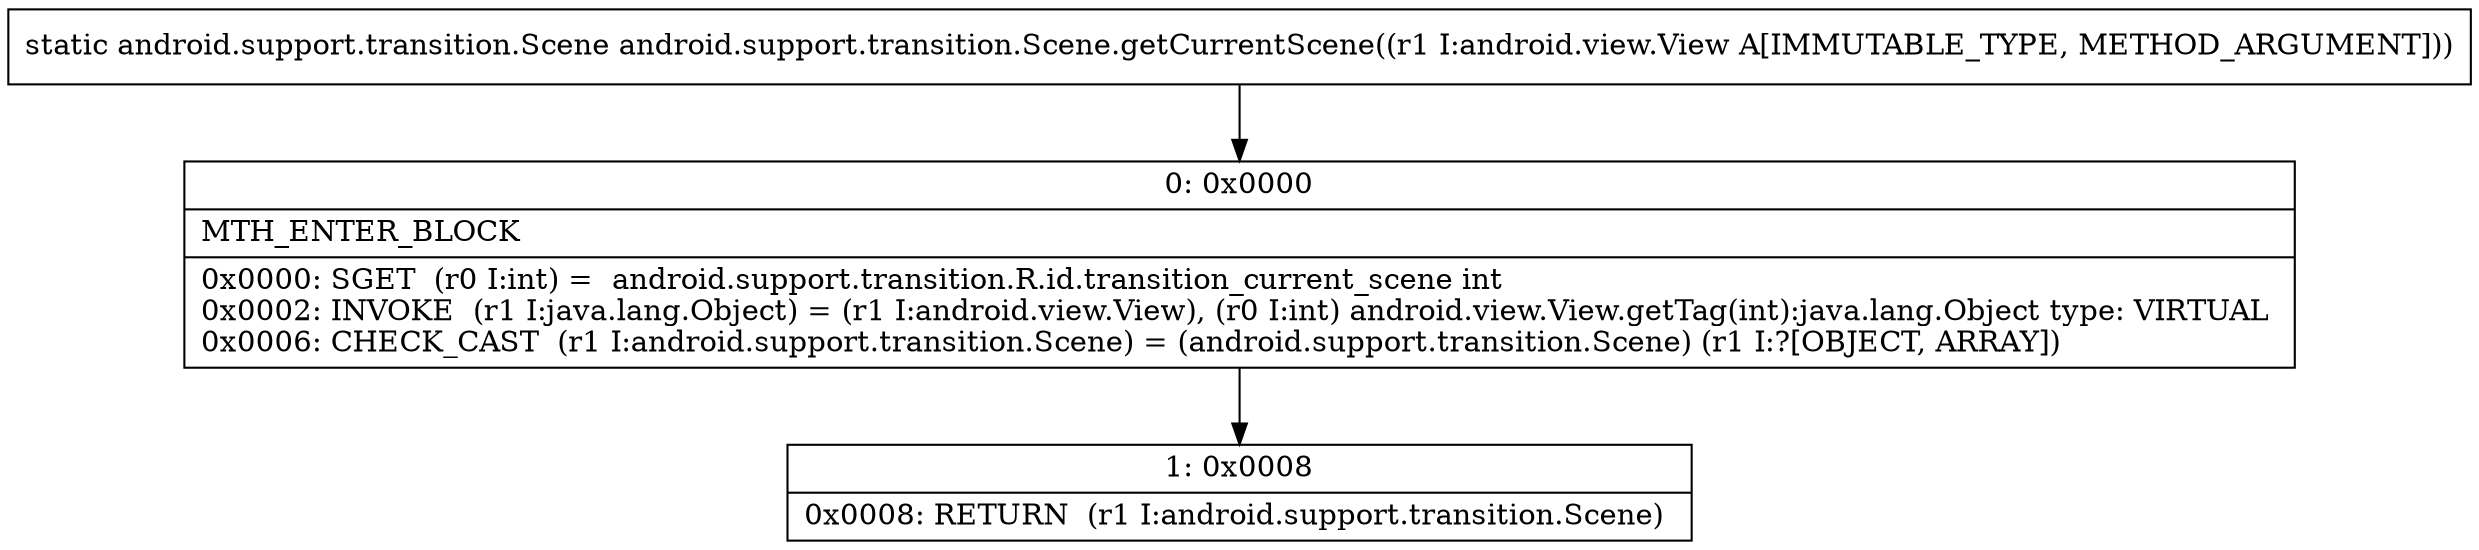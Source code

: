 digraph "CFG forandroid.support.transition.Scene.getCurrentScene(Landroid\/view\/View;)Landroid\/support\/transition\/Scene;" {
Node_0 [shape=record,label="{0\:\ 0x0000|MTH_ENTER_BLOCK\l|0x0000: SGET  (r0 I:int) =  android.support.transition.R.id.transition_current_scene int \l0x0002: INVOKE  (r1 I:java.lang.Object) = (r1 I:android.view.View), (r0 I:int) android.view.View.getTag(int):java.lang.Object type: VIRTUAL \l0x0006: CHECK_CAST  (r1 I:android.support.transition.Scene) = (android.support.transition.Scene) (r1 I:?[OBJECT, ARRAY]) \l}"];
Node_1 [shape=record,label="{1\:\ 0x0008|0x0008: RETURN  (r1 I:android.support.transition.Scene) \l}"];
MethodNode[shape=record,label="{static android.support.transition.Scene android.support.transition.Scene.getCurrentScene((r1 I:android.view.View A[IMMUTABLE_TYPE, METHOD_ARGUMENT])) }"];
MethodNode -> Node_0;
Node_0 -> Node_1;
}

